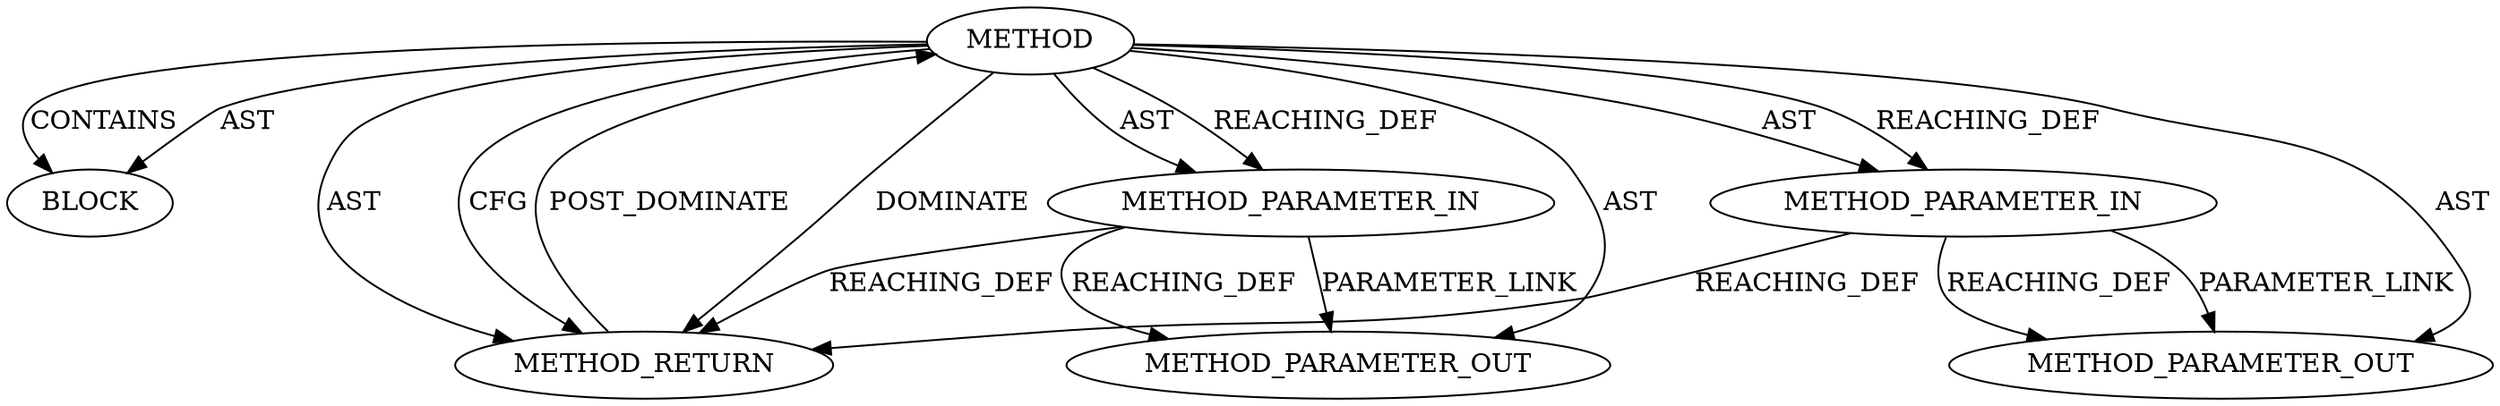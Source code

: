 digraph {
  20397 [label=BLOCK ORDER=1 ARGUMENT_INDEX=1 CODE="<empty>" TYPE_FULL_NAME="ANY"]
  20398 [label=METHOD_RETURN ORDER=2 CODE="RET" TYPE_FULL_NAME="ANY" EVALUATION_STRATEGY="BY_VALUE"]
  22164 [label=METHOD_PARAMETER_OUT ORDER=1 CODE="p1" IS_VARIADIC=false TYPE_FULL_NAME="ANY" EVALUATION_STRATEGY="BY_VALUE" INDEX=1 NAME="p1"]
  20394 [label=METHOD AST_PARENT_TYPE="NAMESPACE_BLOCK" AST_PARENT_FULL_NAME="<global>" ORDER=0 CODE="<empty>" FULL_NAME="SNMP_DEC_STATS" IS_EXTERNAL=true FILENAME="<empty>" SIGNATURE="" NAME="SNMP_DEC_STATS"]
  20395 [label=METHOD_PARAMETER_IN ORDER=1 CODE="p1" IS_VARIADIC=false TYPE_FULL_NAME="ANY" EVALUATION_STRATEGY="BY_VALUE" INDEX=1 NAME="p1"]
  22165 [label=METHOD_PARAMETER_OUT ORDER=2 CODE="p2" IS_VARIADIC=false TYPE_FULL_NAME="ANY" EVALUATION_STRATEGY="BY_VALUE" INDEX=2 NAME="p2"]
  20396 [label=METHOD_PARAMETER_IN ORDER=2 CODE="p2" IS_VARIADIC=false TYPE_FULL_NAME="ANY" EVALUATION_STRATEGY="BY_VALUE" INDEX=2 NAME="p2"]
  20394 -> 22165 [label=AST ]
  20394 -> 20398 [label=DOMINATE ]
  20398 -> 20394 [label=POST_DOMINATE ]
  20394 -> 20395 [label=AST ]
  20394 -> 20397 [label=CONTAINS ]
  20394 -> 20395 [label=REACHING_DEF VARIABLE=""]
  20395 -> 20398 [label=REACHING_DEF VARIABLE="p1"]
  20394 -> 22164 [label=AST ]
  20394 -> 20396 [label=AST ]
  20396 -> 22165 [label=PARAMETER_LINK ]
  20395 -> 22164 [label=REACHING_DEF VARIABLE="p1"]
  20395 -> 22164 [label=PARAMETER_LINK ]
  20394 -> 20397 [label=AST ]
  20396 -> 20398 [label=REACHING_DEF VARIABLE="p2"]
  20394 -> 20398 [label=AST ]
  20396 -> 22165 [label=REACHING_DEF VARIABLE="p2"]
  20394 -> 20398 [label=CFG ]
  20394 -> 20396 [label=REACHING_DEF VARIABLE=""]
}
